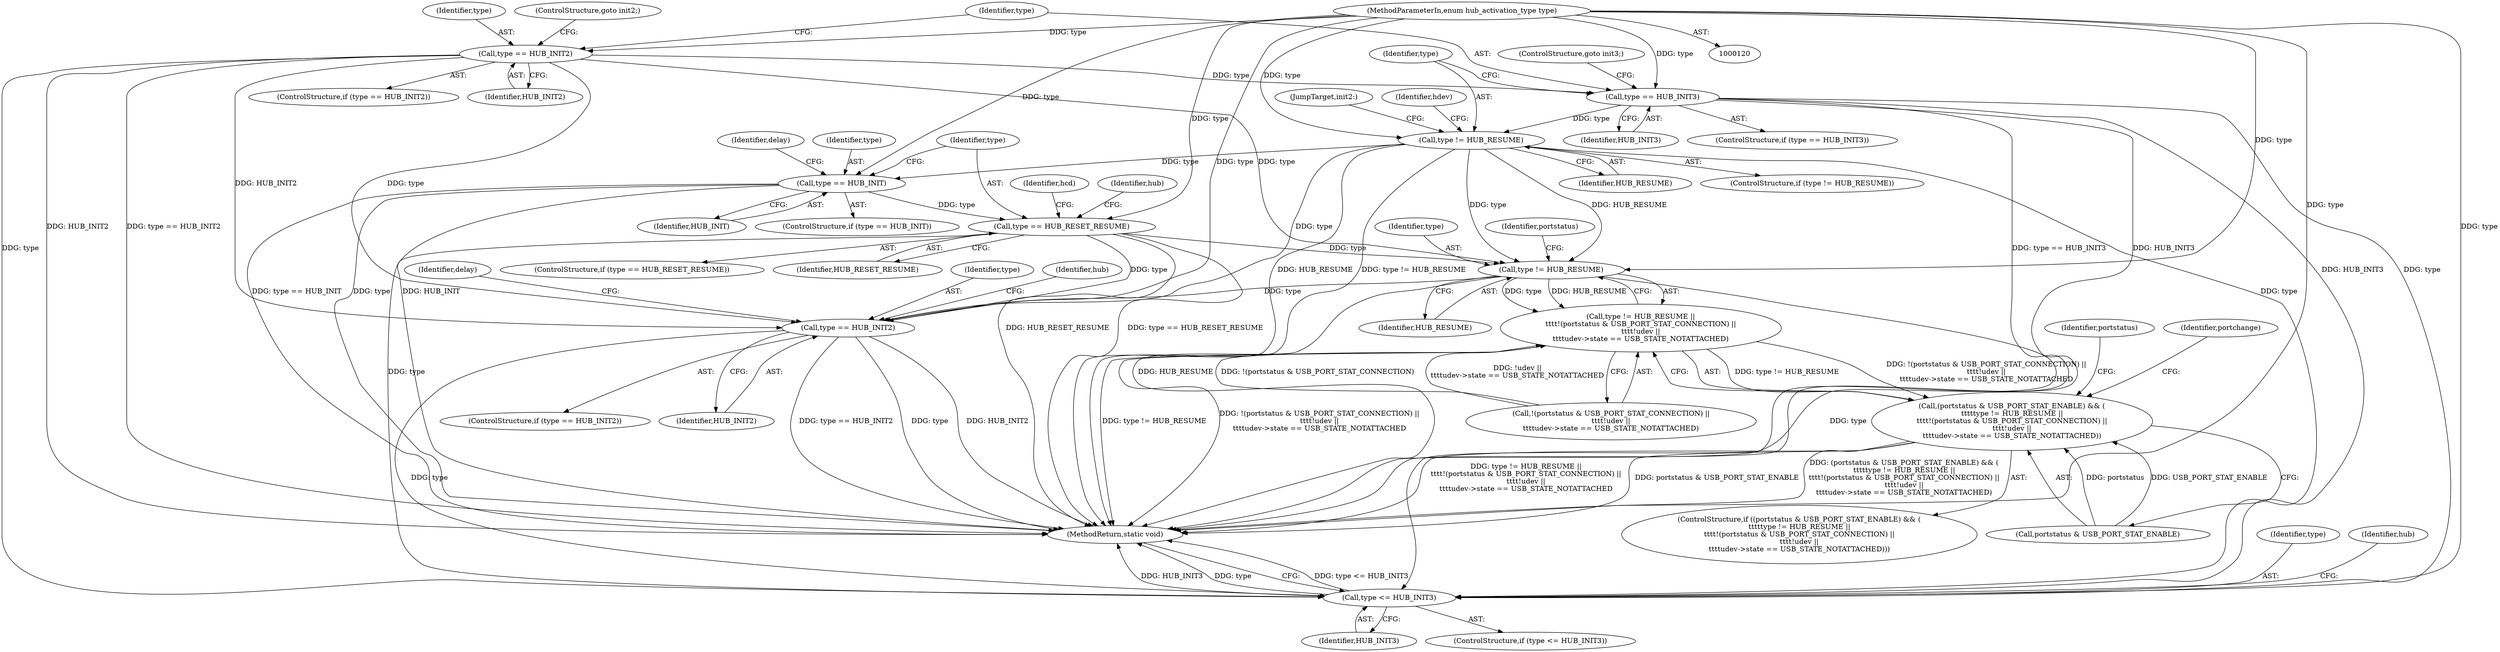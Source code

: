 digraph "1_linux_e50293ef9775c5f1cf3fcc093037dd6a8c5684ea@del" {
"1000140" [label="(Call,type == HUB_INIT2)"];
"1000122" [label="(MethodParameterIn,enum hub_activation_type type)"];
"1000145" [label="(Call,type == HUB_INIT3)"];
"1000150" [label="(Call,type != HUB_RESUME)"];
"1000190" [label="(Call,type == HUB_INIT)"];
"1000223" [label="(Call,type == HUB_RESET_RESUME)"];
"1000338" [label="(Call,type != HUB_RESUME)"];
"1000337" [label="(Call,type != HUB_RESUME ||\n\t\t\t\t!(portstatus & USB_PORT_STAT_CONNECTION) ||\n\t\t\t\t!udev ||\n\t\t\t\tudev->state == USB_STATE_NOTATTACHED)"];
"1000333" [label="(Call,(portstatus & USB_PORT_STAT_ENABLE) && (\n\t\t\t\ttype != HUB_RESUME ||\n\t\t\t\t!(portstatus & USB_PORT_STAT_CONNECTION) ||\n\t\t\t\t!udev ||\n\t\t\t\tudev->state == USB_STATE_NOTATTACHED))"];
"1000533" [label="(Call,type == HUB_INIT2)"];
"1000595" [label="(Call,type <= HUB_INIT3)"];
"1000603" [label="(MethodReturn,static void)"];
"1000340" [label="(Identifier,HUB_RESUME)"];
"1000122" [label="(MethodParameterIn,enum hub_activation_type type)"];
"1000148" [label="(ControlStructure,goto init3;)"];
"1000555" [label="(Identifier,delay)"];
"1000597" [label="(Identifier,HUB_INIT3)"];
"1000143" [label="(ControlStructure,goto init2;)"];
"1000535" [label="(Identifier,HUB_INIT2)"];
"1000534" [label="(Identifier,type)"];
"1000150" [label="(Call,type != HUB_RESUME)"];
"1000356" [label="(Identifier,portstatus)"];
"1000147" [label="(Identifier,HUB_INIT3)"];
"1000151" [label="(Identifier,type)"];
"1000224" [label="(Identifier,type)"];
"1000337" [label="(Call,type != HUB_RESUME ||\n\t\t\t\t!(portstatus & USB_PORT_STAT_CONNECTION) ||\n\t\t\t\t!udev ||\n\t\t\t\tudev->state == USB_STATE_NOTATTACHED)"];
"1000146" [label="(Identifier,type)"];
"1000190" [label="(Call,type == HUB_INIT)"];
"1000341" [label="(Call,!(portstatus & USB_PORT_STAT_CONNECTION) ||\n\t\t\t\t!udev ||\n\t\t\t\tudev->state == USB_STATE_NOTATTACHED)"];
"1000144" [label="(ControlStructure,if (type == HUB_INIT3))"];
"1000145" [label="(Call,type == HUB_INIT3)"];
"1000152" [label="(Identifier,HUB_RESUME)"];
"1000222" [label="(ControlStructure,if (type == HUB_RESET_RESUME))"];
"1000192" [label="(Identifier,HUB_INIT)"];
"1000141" [label="(Identifier,type)"];
"1000332" [label="(ControlStructure,if ((portstatus & USB_PORT_STAT_ENABLE) && (\n\t\t\t\ttype != HUB_RESUME ||\n\t\t\t\t!(portstatus & USB_PORT_STAT_CONNECTION) ||\n\t\t\t\t!udev ||\n\t\t\t\tudev->state == USB_STATE_NOTATTACHED)))"];
"1000189" [label="(ControlStructure,if (type == HUB_INIT))"];
"1000596" [label="(Identifier,type)"];
"1000334" [label="(Call,portstatus & USB_PORT_STAT_ENABLE)"];
"1000139" [label="(ControlStructure,if (type == HUB_INIT2))"];
"1000338" [label="(Call,type != HUB_RESUME)"];
"1000533" [label="(Call,type == HUB_INIT2)"];
"1000595" [label="(Call,type <= HUB_INIT3)"];
"1000157" [label="(Identifier,hdev)"];
"1000273" [label="(JumpTarget,init2:)"];
"1000532" [label="(ControlStructure,if (type == HUB_INIT2))"];
"1000339" [label="(Identifier,type)"];
"1000594" [label="(ControlStructure,if (type <= HUB_INIT3))"];
"1000223" [label="(Call,type == HUB_RESET_RESUME)"];
"1000333" [label="(Call,(portstatus & USB_PORT_STAT_ENABLE) && (\n\t\t\t\ttype != HUB_RESUME ||\n\t\t\t\t!(portstatus & USB_PORT_STAT_CONNECTION) ||\n\t\t\t\t!udev ||\n\t\t\t\tudev->state == USB_STATE_NOTATTACHED))"];
"1000540" [label="(Identifier,hub)"];
"1000142" [label="(Identifier,HUB_INIT2)"];
"1000195" [label="(Identifier,delay)"];
"1000191" [label="(Identifier,type)"];
"1000140" [label="(Call,type == HUB_INIT2)"];
"1000225" [label="(Identifier,HUB_RESET_RESUME)"];
"1000149" [label="(ControlStructure,if (type != HUB_RESUME))"];
"1000344" [label="(Identifier,portstatus)"];
"1000368" [label="(Identifier,portchange)"];
"1000228" [label="(Identifier,hcd)"];
"1000271" [label="(Identifier,hub)"];
"1000601" [label="(Identifier,hub)"];
"1000140" -> "1000139"  [label="AST: "];
"1000140" -> "1000142"  [label="CFG: "];
"1000141" -> "1000140"  [label="AST: "];
"1000142" -> "1000140"  [label="AST: "];
"1000143" -> "1000140"  [label="CFG: "];
"1000146" -> "1000140"  [label="CFG: "];
"1000140" -> "1000603"  [label="DDG: HUB_INIT2"];
"1000140" -> "1000603"  [label="DDG: type == HUB_INIT2"];
"1000122" -> "1000140"  [label="DDG: type"];
"1000140" -> "1000145"  [label="DDG: type"];
"1000140" -> "1000338"  [label="DDG: type"];
"1000140" -> "1000533"  [label="DDG: type"];
"1000140" -> "1000533"  [label="DDG: HUB_INIT2"];
"1000140" -> "1000595"  [label="DDG: type"];
"1000122" -> "1000120"  [label="AST: "];
"1000122" -> "1000603"  [label="DDG: type"];
"1000122" -> "1000145"  [label="DDG: type"];
"1000122" -> "1000150"  [label="DDG: type"];
"1000122" -> "1000190"  [label="DDG: type"];
"1000122" -> "1000223"  [label="DDG: type"];
"1000122" -> "1000338"  [label="DDG: type"];
"1000122" -> "1000533"  [label="DDG: type"];
"1000122" -> "1000595"  [label="DDG: type"];
"1000145" -> "1000144"  [label="AST: "];
"1000145" -> "1000147"  [label="CFG: "];
"1000146" -> "1000145"  [label="AST: "];
"1000147" -> "1000145"  [label="AST: "];
"1000148" -> "1000145"  [label="CFG: "];
"1000151" -> "1000145"  [label="CFG: "];
"1000145" -> "1000603"  [label="DDG: type == HUB_INIT3"];
"1000145" -> "1000603"  [label="DDG: HUB_INIT3"];
"1000145" -> "1000150"  [label="DDG: type"];
"1000145" -> "1000595"  [label="DDG: type"];
"1000145" -> "1000595"  [label="DDG: HUB_INIT3"];
"1000150" -> "1000149"  [label="AST: "];
"1000150" -> "1000152"  [label="CFG: "];
"1000151" -> "1000150"  [label="AST: "];
"1000152" -> "1000150"  [label="AST: "];
"1000157" -> "1000150"  [label="CFG: "];
"1000273" -> "1000150"  [label="CFG: "];
"1000150" -> "1000603"  [label="DDG: HUB_RESUME"];
"1000150" -> "1000603"  [label="DDG: type != HUB_RESUME"];
"1000150" -> "1000190"  [label="DDG: type"];
"1000150" -> "1000338"  [label="DDG: type"];
"1000150" -> "1000338"  [label="DDG: HUB_RESUME"];
"1000150" -> "1000533"  [label="DDG: type"];
"1000150" -> "1000595"  [label="DDG: type"];
"1000190" -> "1000189"  [label="AST: "];
"1000190" -> "1000192"  [label="CFG: "];
"1000191" -> "1000190"  [label="AST: "];
"1000192" -> "1000190"  [label="AST: "];
"1000195" -> "1000190"  [label="CFG: "];
"1000224" -> "1000190"  [label="CFG: "];
"1000190" -> "1000603"  [label="DDG: type == HUB_INIT"];
"1000190" -> "1000603"  [label="DDG: type"];
"1000190" -> "1000603"  [label="DDG: HUB_INIT"];
"1000190" -> "1000223"  [label="DDG: type"];
"1000223" -> "1000222"  [label="AST: "];
"1000223" -> "1000225"  [label="CFG: "];
"1000224" -> "1000223"  [label="AST: "];
"1000225" -> "1000223"  [label="AST: "];
"1000228" -> "1000223"  [label="CFG: "];
"1000271" -> "1000223"  [label="CFG: "];
"1000223" -> "1000603"  [label="DDG: HUB_RESET_RESUME"];
"1000223" -> "1000603"  [label="DDG: type == HUB_RESET_RESUME"];
"1000223" -> "1000338"  [label="DDG: type"];
"1000223" -> "1000533"  [label="DDG: type"];
"1000223" -> "1000595"  [label="DDG: type"];
"1000338" -> "1000337"  [label="AST: "];
"1000338" -> "1000340"  [label="CFG: "];
"1000339" -> "1000338"  [label="AST: "];
"1000340" -> "1000338"  [label="AST: "];
"1000344" -> "1000338"  [label="CFG: "];
"1000337" -> "1000338"  [label="CFG: "];
"1000338" -> "1000603"  [label="DDG: HUB_RESUME"];
"1000338" -> "1000337"  [label="DDG: type"];
"1000338" -> "1000337"  [label="DDG: HUB_RESUME"];
"1000338" -> "1000533"  [label="DDG: type"];
"1000338" -> "1000595"  [label="DDG: type"];
"1000337" -> "1000333"  [label="AST: "];
"1000337" -> "1000341"  [label="CFG: "];
"1000341" -> "1000337"  [label="AST: "];
"1000333" -> "1000337"  [label="CFG: "];
"1000337" -> "1000603"  [label="DDG: type != HUB_RESUME"];
"1000337" -> "1000603"  [label="DDG: !(portstatus & USB_PORT_STAT_CONNECTION) ||\n\t\t\t\t!udev ||\n\t\t\t\tudev->state == USB_STATE_NOTATTACHED"];
"1000337" -> "1000333"  [label="DDG: type != HUB_RESUME"];
"1000337" -> "1000333"  [label="DDG: !(portstatus & USB_PORT_STAT_CONNECTION) ||\n\t\t\t\t!udev ||\n\t\t\t\tudev->state == USB_STATE_NOTATTACHED"];
"1000341" -> "1000337"  [label="DDG: !(portstatus & USB_PORT_STAT_CONNECTION)"];
"1000341" -> "1000337"  [label="DDG: !udev ||\n\t\t\t\tudev->state == USB_STATE_NOTATTACHED"];
"1000333" -> "1000332"  [label="AST: "];
"1000333" -> "1000334"  [label="CFG: "];
"1000334" -> "1000333"  [label="AST: "];
"1000356" -> "1000333"  [label="CFG: "];
"1000368" -> "1000333"  [label="CFG: "];
"1000333" -> "1000603"  [label="DDG: portstatus & USB_PORT_STAT_ENABLE"];
"1000333" -> "1000603"  [label="DDG: (portstatus & USB_PORT_STAT_ENABLE) && (\n\t\t\t\ttype != HUB_RESUME ||\n\t\t\t\t!(portstatus & USB_PORT_STAT_CONNECTION) ||\n\t\t\t\t!udev ||\n\t\t\t\tudev->state == USB_STATE_NOTATTACHED)"];
"1000333" -> "1000603"  [label="DDG: type != HUB_RESUME ||\n\t\t\t\t!(portstatus & USB_PORT_STAT_CONNECTION) ||\n\t\t\t\t!udev ||\n\t\t\t\tudev->state == USB_STATE_NOTATTACHED"];
"1000334" -> "1000333"  [label="DDG: portstatus"];
"1000334" -> "1000333"  [label="DDG: USB_PORT_STAT_ENABLE"];
"1000533" -> "1000532"  [label="AST: "];
"1000533" -> "1000535"  [label="CFG: "];
"1000534" -> "1000533"  [label="AST: "];
"1000535" -> "1000533"  [label="AST: "];
"1000540" -> "1000533"  [label="CFG: "];
"1000555" -> "1000533"  [label="CFG: "];
"1000533" -> "1000603"  [label="DDG: type == HUB_INIT2"];
"1000533" -> "1000603"  [label="DDG: type"];
"1000533" -> "1000603"  [label="DDG: HUB_INIT2"];
"1000533" -> "1000595"  [label="DDG: type"];
"1000595" -> "1000594"  [label="AST: "];
"1000595" -> "1000597"  [label="CFG: "];
"1000596" -> "1000595"  [label="AST: "];
"1000597" -> "1000595"  [label="AST: "];
"1000601" -> "1000595"  [label="CFG: "];
"1000603" -> "1000595"  [label="CFG: "];
"1000595" -> "1000603"  [label="DDG: type <= HUB_INIT3"];
"1000595" -> "1000603"  [label="DDG: HUB_INIT3"];
"1000595" -> "1000603"  [label="DDG: type"];
}
